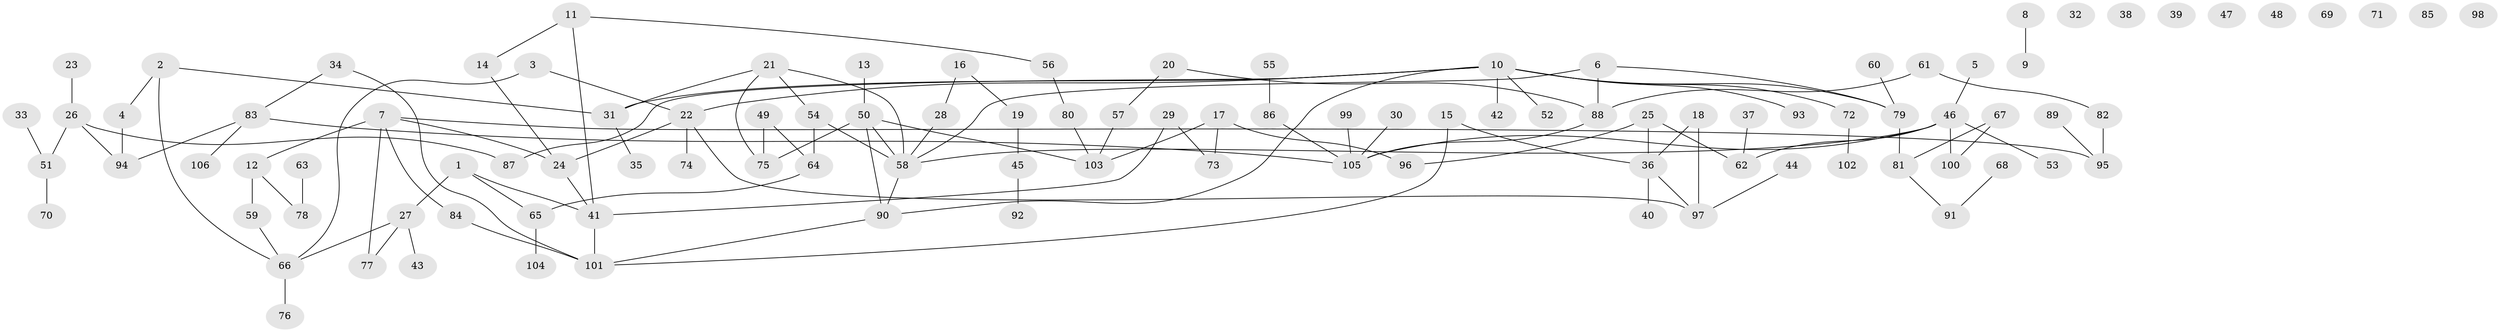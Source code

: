 // Generated by graph-tools (version 1.1) at 2025/39/03/09/25 04:39:32]
// undirected, 106 vertices, 122 edges
graph export_dot {
graph [start="1"]
  node [color=gray90,style=filled];
  1;
  2;
  3;
  4;
  5;
  6;
  7;
  8;
  9;
  10;
  11;
  12;
  13;
  14;
  15;
  16;
  17;
  18;
  19;
  20;
  21;
  22;
  23;
  24;
  25;
  26;
  27;
  28;
  29;
  30;
  31;
  32;
  33;
  34;
  35;
  36;
  37;
  38;
  39;
  40;
  41;
  42;
  43;
  44;
  45;
  46;
  47;
  48;
  49;
  50;
  51;
  52;
  53;
  54;
  55;
  56;
  57;
  58;
  59;
  60;
  61;
  62;
  63;
  64;
  65;
  66;
  67;
  68;
  69;
  70;
  71;
  72;
  73;
  74;
  75;
  76;
  77;
  78;
  79;
  80;
  81;
  82;
  83;
  84;
  85;
  86;
  87;
  88;
  89;
  90;
  91;
  92;
  93;
  94;
  95;
  96;
  97;
  98;
  99;
  100;
  101;
  102;
  103;
  104;
  105;
  106;
  1 -- 27;
  1 -- 41;
  1 -- 65;
  2 -- 4;
  2 -- 31;
  2 -- 66;
  3 -- 22;
  3 -- 66;
  4 -- 94;
  5 -- 46;
  6 -- 58;
  6 -- 79;
  6 -- 88;
  7 -- 12;
  7 -- 24;
  7 -- 77;
  7 -- 84;
  7 -- 95;
  8 -- 9;
  10 -- 22;
  10 -- 31;
  10 -- 42;
  10 -- 52;
  10 -- 72;
  10 -- 79;
  10 -- 87;
  10 -- 90;
  10 -- 93;
  11 -- 14;
  11 -- 41;
  11 -- 56;
  12 -- 59;
  12 -- 78;
  13 -- 50;
  14 -- 24;
  15 -- 36;
  15 -- 101;
  16 -- 19;
  16 -- 28;
  17 -- 73;
  17 -- 96;
  17 -- 103;
  18 -- 36;
  18 -- 97;
  19 -- 45;
  20 -- 57;
  20 -- 88;
  21 -- 31;
  21 -- 54;
  21 -- 58;
  21 -- 75;
  22 -- 24;
  22 -- 74;
  22 -- 97;
  23 -- 26;
  24 -- 41;
  25 -- 36;
  25 -- 62;
  25 -- 96;
  26 -- 51;
  26 -- 87;
  26 -- 94;
  27 -- 43;
  27 -- 66;
  27 -- 77;
  28 -- 58;
  29 -- 41;
  29 -- 73;
  30 -- 105;
  31 -- 35;
  33 -- 51;
  34 -- 83;
  34 -- 101;
  36 -- 40;
  36 -- 97;
  37 -- 62;
  41 -- 101;
  44 -- 97;
  45 -- 92;
  46 -- 53;
  46 -- 58;
  46 -- 62;
  46 -- 100;
  46 -- 105;
  49 -- 64;
  49 -- 75;
  50 -- 58;
  50 -- 75;
  50 -- 90;
  50 -- 103;
  51 -- 70;
  54 -- 58;
  54 -- 64;
  55 -- 86;
  56 -- 80;
  57 -- 103;
  58 -- 90;
  59 -- 66;
  60 -- 79;
  61 -- 82;
  61 -- 88;
  63 -- 78;
  64 -- 65;
  65 -- 104;
  66 -- 76;
  67 -- 81;
  67 -- 100;
  68 -- 91;
  72 -- 102;
  79 -- 81;
  80 -- 103;
  81 -- 91;
  82 -- 95;
  83 -- 94;
  83 -- 105;
  83 -- 106;
  84 -- 101;
  86 -- 105;
  88 -- 105;
  89 -- 95;
  90 -- 101;
  99 -- 105;
}
